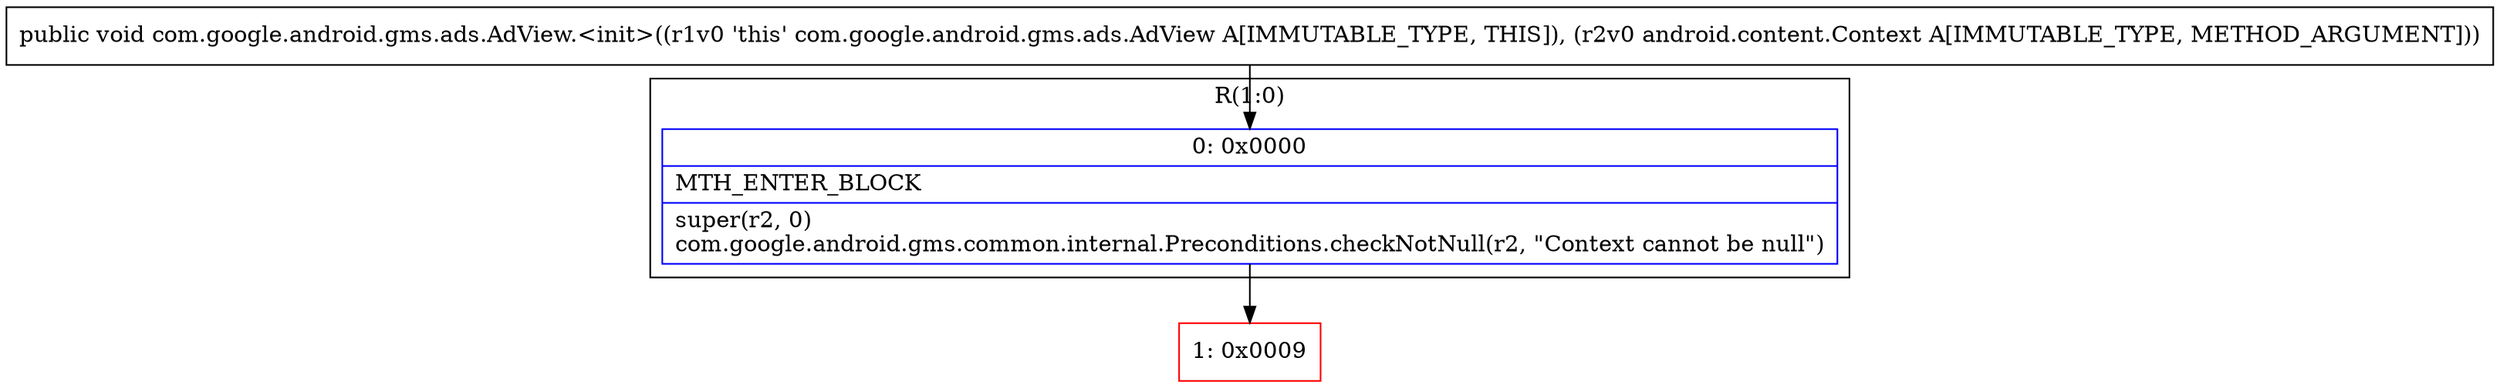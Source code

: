 digraph "CFG forcom.google.android.gms.ads.AdView.\<init\>(Landroid\/content\/Context;)V" {
subgraph cluster_Region_1855059378 {
label = "R(1:0)";
node [shape=record,color=blue];
Node_0 [shape=record,label="{0\:\ 0x0000|MTH_ENTER_BLOCK\l|super(r2, 0)\lcom.google.android.gms.common.internal.Preconditions.checkNotNull(r2, \"Context cannot be null\")\l}"];
}
Node_1 [shape=record,color=red,label="{1\:\ 0x0009}"];
MethodNode[shape=record,label="{public void com.google.android.gms.ads.AdView.\<init\>((r1v0 'this' com.google.android.gms.ads.AdView A[IMMUTABLE_TYPE, THIS]), (r2v0 android.content.Context A[IMMUTABLE_TYPE, METHOD_ARGUMENT])) }"];
MethodNode -> Node_0;
Node_0 -> Node_1;
}


